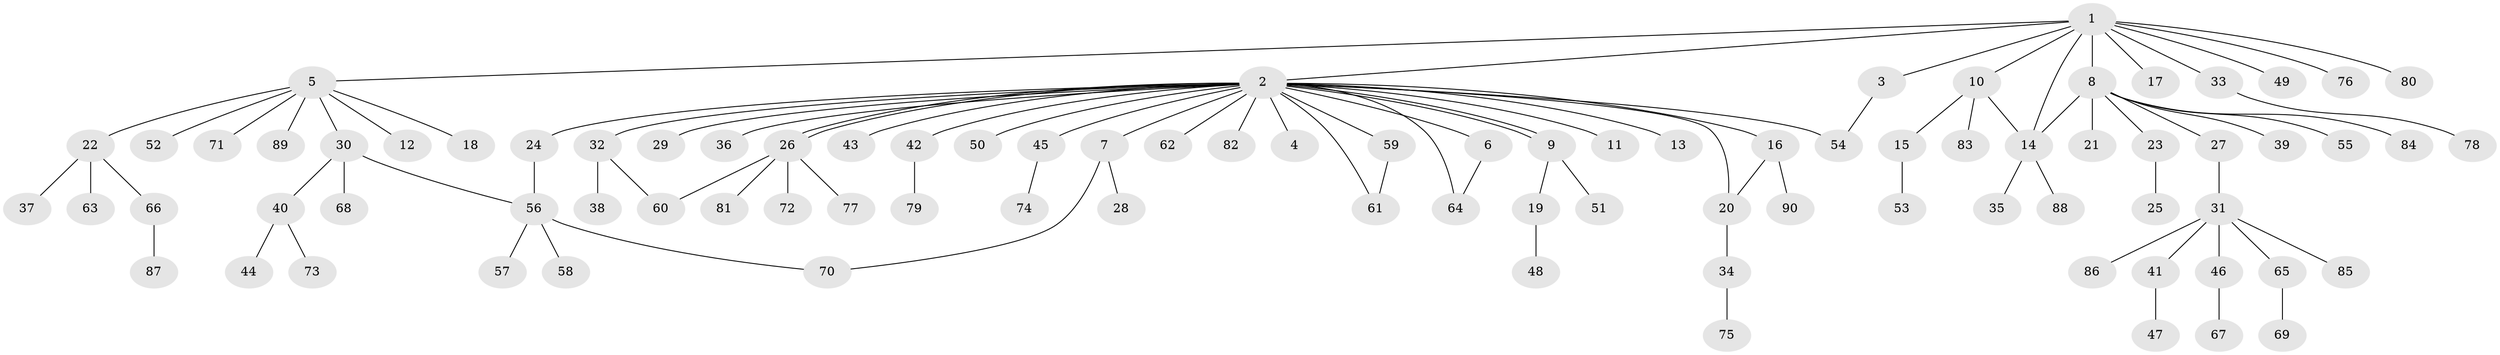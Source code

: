 // Generated by graph-tools (version 1.1) at 2025/01/03/09/25 03:01:50]
// undirected, 90 vertices, 100 edges
graph export_dot {
graph [start="1"]
  node [color=gray90,style=filled];
  1;
  2;
  3;
  4;
  5;
  6;
  7;
  8;
  9;
  10;
  11;
  12;
  13;
  14;
  15;
  16;
  17;
  18;
  19;
  20;
  21;
  22;
  23;
  24;
  25;
  26;
  27;
  28;
  29;
  30;
  31;
  32;
  33;
  34;
  35;
  36;
  37;
  38;
  39;
  40;
  41;
  42;
  43;
  44;
  45;
  46;
  47;
  48;
  49;
  50;
  51;
  52;
  53;
  54;
  55;
  56;
  57;
  58;
  59;
  60;
  61;
  62;
  63;
  64;
  65;
  66;
  67;
  68;
  69;
  70;
  71;
  72;
  73;
  74;
  75;
  76;
  77;
  78;
  79;
  80;
  81;
  82;
  83;
  84;
  85;
  86;
  87;
  88;
  89;
  90;
  1 -- 2;
  1 -- 3;
  1 -- 5;
  1 -- 8;
  1 -- 10;
  1 -- 14;
  1 -- 17;
  1 -- 33;
  1 -- 49;
  1 -- 76;
  1 -- 80;
  2 -- 4;
  2 -- 6;
  2 -- 7;
  2 -- 9;
  2 -- 9;
  2 -- 11;
  2 -- 13;
  2 -- 16;
  2 -- 20;
  2 -- 24;
  2 -- 26;
  2 -- 26;
  2 -- 29;
  2 -- 32;
  2 -- 36;
  2 -- 42;
  2 -- 43;
  2 -- 45;
  2 -- 50;
  2 -- 54;
  2 -- 59;
  2 -- 61;
  2 -- 62;
  2 -- 64;
  2 -- 82;
  3 -- 54;
  5 -- 12;
  5 -- 18;
  5 -- 22;
  5 -- 30;
  5 -- 52;
  5 -- 71;
  5 -- 89;
  6 -- 64;
  7 -- 28;
  7 -- 70;
  8 -- 14;
  8 -- 21;
  8 -- 23;
  8 -- 27;
  8 -- 39;
  8 -- 55;
  8 -- 84;
  9 -- 19;
  9 -- 51;
  10 -- 14;
  10 -- 15;
  10 -- 83;
  14 -- 35;
  14 -- 88;
  15 -- 53;
  16 -- 20;
  16 -- 90;
  19 -- 48;
  20 -- 34;
  22 -- 37;
  22 -- 63;
  22 -- 66;
  23 -- 25;
  24 -- 56;
  26 -- 60;
  26 -- 72;
  26 -- 77;
  26 -- 81;
  27 -- 31;
  30 -- 40;
  30 -- 56;
  30 -- 68;
  31 -- 41;
  31 -- 46;
  31 -- 65;
  31 -- 85;
  31 -- 86;
  32 -- 38;
  32 -- 60;
  33 -- 78;
  34 -- 75;
  40 -- 44;
  40 -- 73;
  41 -- 47;
  42 -- 79;
  45 -- 74;
  46 -- 67;
  56 -- 57;
  56 -- 58;
  56 -- 70;
  59 -- 61;
  65 -- 69;
  66 -- 87;
}
